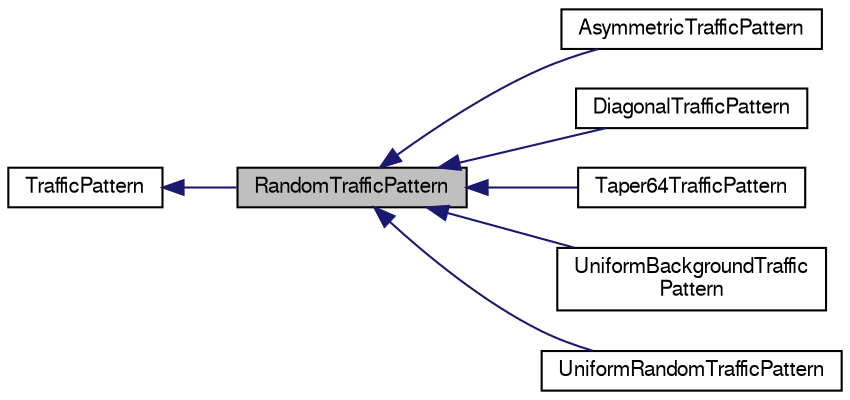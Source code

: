 digraph "RandomTrafficPattern"
{
  bgcolor="transparent";
  edge [fontname="FreeSans",fontsize="10",labelfontname="FreeSans",labelfontsize="10"];
  node [fontname="FreeSans",fontsize="10",shape=record];
  rankdir="LR";
  Node0 [label="RandomTrafficPattern",height=0.2,width=0.4,color="black", fillcolor="grey75", style="filled", fontcolor="black"];
  Node1 -> Node0 [dir="back",color="midnightblue",fontsize="10",style="solid",fontname="FreeSans"];
  Node1 [label="TrafficPattern",height=0.2,width=0.4,color="black",URL="$classTrafficPattern.html"];
  Node0 -> Node2 [dir="back",color="midnightblue",fontsize="10",style="solid",fontname="FreeSans"];
  Node2 [label="AsymmetricTrafficPattern",height=0.2,width=0.4,color="black",URL="$classAsymmetricTrafficPattern.html"];
  Node0 -> Node3 [dir="back",color="midnightblue",fontsize="10",style="solid",fontname="FreeSans"];
  Node3 [label="DiagonalTrafficPattern",height=0.2,width=0.4,color="black",URL="$classDiagonalTrafficPattern.html"];
  Node0 -> Node4 [dir="back",color="midnightblue",fontsize="10",style="solid",fontname="FreeSans"];
  Node4 [label="Taper64TrafficPattern",height=0.2,width=0.4,color="black",URL="$classTaper64TrafficPattern.html"];
  Node0 -> Node5 [dir="back",color="midnightblue",fontsize="10",style="solid",fontname="FreeSans"];
  Node5 [label="UniformBackgroundTraffic\lPattern",height=0.2,width=0.4,color="black",URL="$classUniformBackgroundTrafficPattern.html"];
  Node0 -> Node6 [dir="back",color="midnightblue",fontsize="10",style="solid",fontname="FreeSans"];
  Node6 [label="UniformRandomTrafficPattern",height=0.2,width=0.4,color="black",URL="$classUniformRandomTrafficPattern.html"];
}

